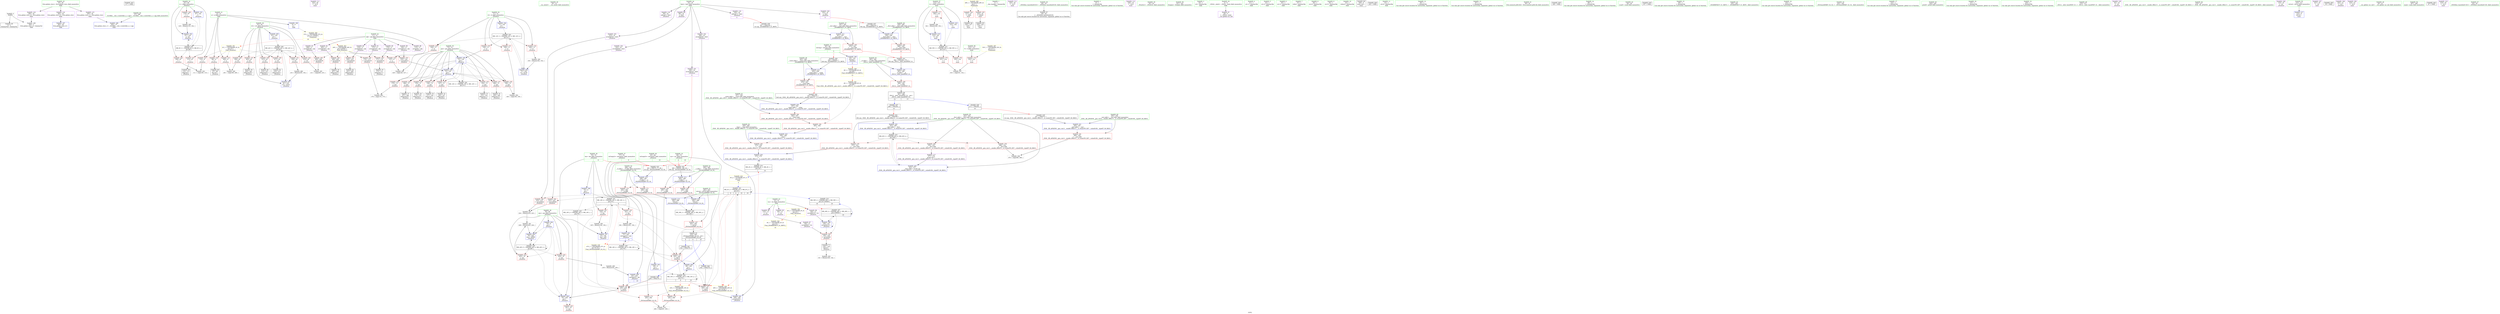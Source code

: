 digraph "SVFG" {
	label="SVFG";

	Node0x559d9a05d720 [shape=record,color=grey,label="{NodeID: 0\nNullPtr}"];
	Node0x559d9a05d720 -> Node0x559d9a082c10[style=solid];
	Node0x559d9a05d720 -> Node0x559d9a08a260[style=solid];
	Node0x559d9a0c1b10 [shape=record,color=black,label="{NodeID: 443\n117 = PHI()\n}"];
	Node0x559d9a084740 [shape=record,color=blue,label="{NodeID: 194\n71\<--102\ni3\<--\n_Z5solvev\n}"];
	Node0x559d9a084740 -> Node0x559d9a0a13e0[style=dashed];
	Node0x559d9a081960 [shape=record,color=purple,label="{NodeID: 111\n324\<--28\n\<--.str.4\nmain\n}"];
	Node0x559d9a07fb70 [shape=record,color=green,label="{NodeID: 28\n50\<--51\n__cxa_atexit\<--__cxa_atexit_field_insensitive\n}"];
	Node0x559d9a092ea0 [shape=record,color=grey,label="{NodeID: 305\n211 = cmp(209, 210, )\n}"];
	Node0x559d9a08cd70 [shape=record,color=blue,label="{NodeID: 222\n357\<--352\n__value.addr\<--__value\n_ZSt8__fill_aIPiiEN9__gnu_cxx11__enable_ifIXsr11__is_scalarIT0_EE7__valueEvE6__typeET_S6_RKS3_\n}"];
	Node0x559d9a08cd70 -> Node0x559d9a089c20[style=dashed];
	Node0x559d9a087930 [shape=record,color=red,label="{NodeID: 139\n178\<--73\n\<--pos\n_Z5solvev\n}"];
	Node0x559d9a087930 -> Node0x559d9a083560[style=solid];
	Node0x559d9a082460 [shape=record,color=green,label="{NodeID: 56\n312\<--313\nT\<--T_field_insensitive\nmain\n}"];
	Node0x559d9a082460 -> Node0x559d9a0895a0[style=solid];
	Node0x559d9a088ff0 [shape=record,color=red,label="{NodeID: 167\n302\<--282\n\<--retval\n_ZSt3maxIiERKT_S2_S2_\n}"];
	Node0x559d9a088ff0 -> Node0x559d9a083b10[style=solid];
	Node0x559d9a083be0 [shape=record,color=black,label="{NodeID: 84\n320\<--317\ncall\<--\nmain\n}"];
	Node0x559d9a07d9b0 [shape=record,color=green,label="{NodeID: 1\n7\<--1\n__dso_handle\<--dummyObj\nGlob }"];
	Node0x559d9a0c1be0 [shape=record,color=black,label="{NodeID: 444\n184 = PHI(279, )\n}"];
	Node0x559d9a0c1be0 -> Node0x559d9a0887d0[style=solid];
	Node0x559d9a084810 [shape=record,color=blue,label="{NodeID: 195\n73\<--130\npos\<--\n_Z5solvev\n}"];
	Node0x559d9a084810 -> Node0x559d9a087450[style=dashed];
	Node0x559d9a084810 -> Node0x559d9a087520[style=dashed];
	Node0x559d9a084810 -> Node0x559d9a0875f0[style=dashed];
	Node0x559d9a084810 -> Node0x559d9a0876c0[style=dashed];
	Node0x559d9a084810 -> Node0x559d9a087790[style=dashed];
	Node0x559d9a084810 -> Node0x559d9a087860[style=dashed];
	Node0x559d9a084810 -> Node0x559d9a087930[style=dashed];
	Node0x559d9a084810 -> Node0x559d9a087a00[style=dashed];
	Node0x559d9a084810 -> Node0x559d9a084b50[style=dashed];
	Node0x559d9a084810 -> Node0x559d9a0a18e0[style=dashed];
	Node0x559d9a081a30 [shape=record,color=purple,label="{NodeID: 112\n325\<--30\n\<--.str.5\nmain\n}"];
	Node0x559d9a07fc70 [shape=record,color=green,label="{NodeID: 29\n49\<--55\n_ZNSt8ios_base4InitD1Ev\<--_ZNSt8ios_base4InitD1Ev_field_insensitive\n}"];
	Node0x559d9a07fc70 -> Node0x559d9a082de0[style=solid];
	Node0x559d9a093020 [shape=record,color=grey,label="{NodeID: 306\n176 = cmp(174, 175, )\n}"];
	Node0x559d9a08ce40 [shape=record,color=blue,label="{NodeID: 223\n359\<--365\n__tmp\<--\n_ZSt8__fill_aIPiiEN9__gnu_cxx11__enable_ifIXsr11__is_scalarIT0_EE7__valueEvE6__typeET_S6_RKS3_\n}"];
	Node0x559d9a08ce40 -> Node0x559d9a089cf0[style=dashed];
	Node0x559d9a087a00 [shape=record,color=red,label="{NodeID: 140\n186\<--73\n\<--pos\n_Z5solvev\n}"];
	Node0x559d9a087a00 -> Node0x559d9a083630[style=solid];
	Node0x559d9a082530 [shape=record,color=green,label="{NodeID: 57\n314\<--315\nt\<--t_field_insensitive\nmain\n}"];
	Node0x559d9a082530 -> Node0x559d9a089670[style=solid];
	Node0x559d9a082530 -> Node0x559d9a089740[style=solid];
	Node0x559d9a082530 -> Node0x559d9a089810[style=solid];
	Node0x559d9a082530 -> Node0x559d9a08ca30[style=solid];
	Node0x559d9a082530 -> Node0x559d9a08cb00[style=solid];
	Node0x559d9a0a5100 [shape=record,color=yellow,style=double,label="{NodeID: 334\n10V_1 = ENCHI(MR_10V_0)\npts\{70 \}\nFun[_ZSt3maxIiERKT_S2_S2_]}"];
	Node0x559d9a0a5100 -> Node0x559d9a089400[style=dashed];
	Node0x559d9a0a5100 -> Node0x559d9a0894d0[style=dashed];
	Node0x559d9a0890c0 [shape=record,color=red,label="{NodeID: 168\n290\<--284\n\<--__a.addr\n_ZSt3maxIiERKT_S2_S2_\n}"];
	Node0x559d9a0890c0 -> Node0x559d9a089400[style=solid];
	Node0x559d9a083cb0 [shape=record,color=black,label="{NodeID: 85\n326\<--323\ncall1\<--\nmain\n}"];
	Node0x559d9a07dcb0 [shape=record,color=green,label="{NodeID: 2\n9\<--1\n\<--dummyObj\nCan only get source location for instruction, argument, global var or function.}"];
	Node0x559d9a0c1d80 [shape=record,color=black,label="{NodeID: 445\n238 = PHI(279, )\n}"];
	Node0x559d9a0c1d80 -> Node0x559d9a088cb0[style=solid];
	Node0x559d9a0848e0 [shape=record,color=blue,label="{NodeID: 196\n75\<--9\nlen\<--\n_Z5solvev\n}"];
	Node0x559d9a0848e0 -> Node0x559d9a0a3be0[style=dashed];
	Node0x559d9a081b00 [shape=record,color=purple,label="{NodeID: 113\n336\<--33\n\<--.str.6\nmain\n}"];
	Node0x559d9a07fd70 [shape=record,color=green,label="{NodeID: 30\n62\<--63\n_Z5solvev\<--_Z5solvev_field_insensitive\n}"];
	Node0x559d9a0931a0 [shape=record,color=grey,label="{NodeID: 307\n333 = cmp(331, 332, )\n}"];
	Node0x559d9a08cf10 [shape=record,color=blue,label="{NodeID: 224\n373\<--372\n\<--\n_ZSt8__fill_aIPiiEN9__gnu_cxx11__enable_ifIXsr11__is_scalarIT0_EE7__valueEvE6__typeET_S6_RKS3_\n}"];
	Node0x559d9a08cf10 -> Node0x559d9a09e2e0[style=dashed];
	Node0x559d9a087ad0 [shape=record,color=red,label="{NodeID: 141\n144\<--75\n\<--len\n_Z5solvev\n}"];
	Node0x559d9a087ad0 -> Node0x559d9a091b20[style=solid];
	Node0x559d9a082600 [shape=record,color=green,label="{NodeID: 58\n321\<--322\nfreopen\<--freopen_field_insensitive\n}"];
	Node0x559d9a089190 [shape=record,color=red,label="{NodeID: 169\n299\<--284\n\<--__a.addr\n_ZSt3maxIiERKT_S2_S2_\n}"];
	Node0x559d9a089190 -> Node0x559d9a08c890[style=solid];
	Node0x559d9a083d80 [shape=record,color=black,label="{NodeID: 86\n381\<--386\n_ZSt12__niter_baseIPiET_S1__ret\<--\n_ZSt12__niter_baseIPiET_S1_\n|{<s0>12|<s1>13}}"];
	Node0x559d9a083d80:s0 -> Node0x559d9a0be340[style=solid,color=blue];
	Node0x559d9a083d80:s1 -> Node0x559d9a0c06b0[style=solid,color=blue];
	Node0x559d9a07dd40 [shape=record,color=green,label="{NodeID: 3\n19\<--1\n.str\<--dummyObj\nGlob }"];
	Node0x559d9a0a6b20 [shape=record,color=yellow,style=double,label="{NodeID: 363\n26V_1 = ENCHI(MR_26V_0)\npts\{120000 \}\nFun[_Z5solvev]}"];
	Node0x559d9a0a6b20 -> Node0x559d9a088490[style=dashed];
	Node0x559d9a0a6b20 -> Node0x559d9a088630[style=dashed];
	Node0x559d9a0a6b20 -> Node0x559d9a088700[style=dashed];
	Node0x559d9a0a6b20 -> Node0x559d9a0888a0[style=dashed];
	Node0x559d9a0a6b20 -> Node0x559d9a088970[style=dashed];
	Node0x559d9a0a6b20 -> Node0x559d9a088b10[style=dashed];
	Node0x559d9a0849b0 [shape=record,color=blue,label="{NodeID: 197\n75\<--145\nlen\<--add\n_Z5solvev\n}"];
	Node0x559d9a0849b0 -> Node0x559d9a0a3be0[style=dashed];
	Node0x559d9a081bd0 [shape=record,color=purple,label="{NodeID: 114\n392\<--35\nllvm.global_ctors_0\<--llvm.global_ctors\nGlob }"];
	Node0x559d9a081bd0 -> Node0x559d9a08a060[style=solid];
	Node0x559d9a07fe70 [shape=record,color=green,label="{NodeID: 31\n65\<--66\nref.tmp\<--ref.tmp_field_insensitive\n_Z5solvev\n|{|<s1>5}}"];
	Node0x559d9a07fe70 -> Node0x559d9a08a360[style=solid];
	Node0x559d9a07fe70:s1 -> Node0x559d9a0c1480[style=solid,color=red];
	Node0x559d9a093320 [shape=record,color=grey,label="{NodeID: 308\n370 = cmp(368, 369, )\n}"];
	Node0x559d9a08cfe0 [shape=record,color=blue,label="{NodeID: 225\n353\<--377\n__first.addr\<--incdec.ptr\n_ZSt8__fill_aIPiiEN9__gnu_cxx11__enable_ifIXsr11__is_scalarIT0_EE7__valueEvE6__typeET_S6_RKS3_\n}"];
	Node0x559d9a08cfe0 -> Node0x559d9a09e7e0[style=dashed];
	Node0x559d9a087ba0 [shape=record,color=red,label="{NodeID: 142\n181\<--75\n\<--len\n_Z5solvev\n}"];
	Node0x559d9a087ba0 -> Node0x559d9a092120[style=solid];
	Node0x559d9a082700 [shape=record,color=green,label="{NodeID: 59\n353\<--354\n__first.addr\<--__first.addr_field_insensitive\n_ZSt8__fill_aIPiiEN9__gnu_cxx11__enable_ifIXsr11__is_scalarIT0_EE7__valueEvE6__typeET_S6_RKS3_\n}"];
	Node0x559d9a082700 -> Node0x559d9a0898e0[style=solid];
	Node0x559d9a082700 -> Node0x559d9a0899b0[style=solid];
	Node0x559d9a082700 -> Node0x559d9a089a80[style=solid];
	Node0x559d9a082700 -> Node0x559d9a08cbd0[style=solid];
	Node0x559d9a082700 -> Node0x559d9a08cfe0[style=solid];
	Node0x559d9a089260 [shape=record,color=red,label="{NodeID: 170\n292\<--286\n\<--__b.addr\n_ZSt3maxIiERKT_S2_S2_\n}"];
	Node0x559d9a089260 -> Node0x559d9a0894d0[style=solid];
	Node0x559d9a083e50 [shape=record,color=purple,label="{NodeID: 87\n46\<--4\n\<--_ZStL8__ioinit\n__cxx_global_var_init\n}"];
	Node0x559d9a07de80 [shape=record,color=green,label="{NodeID: 4\n21\<--1\n.str.1\<--dummyObj\nGlob }"];
	Node0x559d9a084a80 [shape=record,color=blue,label="{NodeID: 198\n149\<--151\narrayidx10\<--\n_Z5solvev\n}"];
	Node0x559d9a084a80 -> Node0x559d9a0883c0[style=dashed];
	Node0x559d9a084a80 -> Node0x559d9a084a80[style=dashed];
	Node0x559d9a084a80 -> Node0x559d9a0a27e0[style=dashed];
	Node0x559d9a0865c0 [shape=record,color=purple,label="{NodeID: 115\n393\<--35\nllvm.global_ctors_1\<--llvm.global_ctors\nGlob }"];
	Node0x559d9a0865c0 -> Node0x559d9a08a160[style=solid];
	Node0x559d9a07ff40 [shape=record,color=green,label="{NodeID: 32\n67\<--68\ni\<--i_field_insensitive\n_Z5solvev\n}"];
	Node0x559d9a07ff40 -> Node0x559d9a086ea0[style=solid];
	Node0x559d9a07ff40 -> Node0x559d9a086f70[style=solid];
	Node0x559d9a07ff40 -> Node0x559d9a087040[style=solid];
	Node0x559d9a07ff40 -> Node0x559d9a08a430[style=solid];
	Node0x559d9a07ff40 -> Node0x559d9a0845a0[style=solid];
	Node0x559d9a0934a0 [shape=record,color=grey,label="{NodeID: 309\n201 = cmp(199, 200, )\n}"];
	Node0x559d9a08d0b0 [shape=record,color=blue,label="{NodeID: 226\n383\<--382\n__it.addr\<--__it\n_ZSt12__niter_baseIPiET_S1_\n}"];
	Node0x559d9a08d0b0 -> Node0x559d9a089e90[style=dashed];
	Node0x559d9a087c70 [shape=record,color=red,label="{NodeID: 143\n225\<--79\n\<--ans\n_Z5solvev\n}"];
	Node0x559d9a087c70 -> Node0x559d9a0928a0[style=solid];
	Node0x559d9a0827d0 [shape=record,color=green,label="{NodeID: 60\n355\<--356\n__last.addr\<--__last.addr_field_insensitive\n_ZSt8__fill_aIPiiEN9__gnu_cxx11__enable_ifIXsr11__is_scalarIT0_EE7__valueEvE6__typeET_S6_RKS3_\n}"];
	Node0x559d9a0827d0 -> Node0x559d9a089b50[style=solid];
	Node0x559d9a0827d0 -> Node0x559d9a08cca0[style=solid];
	Node0x559d9a089330 [shape=record,color=red,label="{NodeID: 171\n296\<--286\n\<--__b.addr\n_ZSt3maxIiERKT_S2_S2_\n}"];
	Node0x559d9a089330 -> Node0x559d9a08c7c0[style=solid];
	Node0x559d9a083f20 [shape=record,color=purple,label="{NodeID: 88\n115\<--11\narrayidx\<--adj\n_Z5solvev\n}"];
	Node0x559d9a07df10 [shape=record,color=green,label="{NodeID: 5\n23\<--1\n.str.2\<--dummyObj\nGlob }"];
	Node0x559d9a0a6ce0 [shape=record,color=yellow,style=double,label="{NodeID: 365\n49V_1 = ENCHI(MR_49V_0)\npts\{1 \}\nFun[main]}"];
	Node0x559d9a0a6ce0 -> Node0x559d9a086d00[style=dashed];
	Node0x559d9a0a6ce0 -> Node0x559d9a086dd0[style=dashed];
	Node0x559d9a084b50 [shape=record,color=blue,label="{NodeID: 199\n73\<--155\npos\<--\n_Z5solvev\n}"];
	Node0x559d9a084b50 -> Node0x559d9a087450[style=dashed];
	Node0x559d9a084b50 -> Node0x559d9a087520[style=dashed];
	Node0x559d9a084b50 -> Node0x559d9a0875f0[style=dashed];
	Node0x559d9a084b50 -> Node0x559d9a0876c0[style=dashed];
	Node0x559d9a084b50 -> Node0x559d9a087790[style=dashed];
	Node0x559d9a084b50 -> Node0x559d9a087860[style=dashed];
	Node0x559d9a084b50 -> Node0x559d9a087930[style=dashed];
	Node0x559d9a084b50 -> Node0x559d9a087a00[style=dashed];
	Node0x559d9a084b50 -> Node0x559d9a084b50[style=dashed];
	Node0x559d9a084b50 -> Node0x559d9a0a18e0[style=dashed];
	Node0x559d9a086650 [shape=record,color=purple,label="{NodeID: 116\n394\<--35\nllvm.global_ctors_2\<--llvm.global_ctors\nGlob }"];
	Node0x559d9a086650 -> Node0x559d9a08a260[style=solid];
	Node0x559d9a080010 [shape=record,color=green,label="{NodeID: 33\n69\<--70\ncyc\<--cyc_field_insensitive\n_Z5solvev\n|{|<s2>8|<s3>10}}"];
	Node0x559d9a080010 -> Node0x559d9a084670[style=solid];
	Node0x559d9a080010 -> Node0x559d9a084c20[style=solid];
	Node0x559d9a080010:s2 -> Node0x559d9a0c0b20[style=solid,color=red];
	Node0x559d9a080010:s3 -> Node0x559d9a0c0d70[style=solid,color=red];
	Node0x559d9a093620 [shape=record,color=grey,label="{NodeID: 310\n294 = cmp(291, 293, )\n}"];
	Node0x559d9a087d40 [shape=record,color=red,label="{NodeID: 144\n234\<--79\n\<--ans\n_Z5solvev\n}"];
	Node0x559d9a087d40 -> Node0x559d9a0925a0[style=solid];
	Node0x559d9a0828a0 [shape=record,color=green,label="{NodeID: 61\n357\<--358\n__value.addr\<--__value.addr_field_insensitive\n_ZSt8__fill_aIPiiEN9__gnu_cxx11__enable_ifIXsr11__is_scalarIT0_EE7__valueEvE6__typeET_S6_RKS3_\n}"];
	Node0x559d9a0828a0 -> Node0x559d9a089c20[style=solid];
	Node0x559d9a0828a0 -> Node0x559d9a08cd70[style=solid];
	Node0x559d9a0a54b0 [shape=record,color=yellow,style=double,label="{NodeID: 338\n45V_1 = ENCHI(MR_45V_0)\npts\{18 84 \}\nFun[_ZSt3maxIiERKT_S2_S2_]}"];
	Node0x559d9a0a54b0 -> Node0x559d9a089400[style=dashed];
	Node0x559d9a089400 [shape=record,color=red,label="{NodeID: 172\n291\<--290\n\<--\n_ZSt3maxIiERKT_S2_S2_\n}"];
	Node0x559d9a089400 -> Node0x559d9a093620[style=solid];
	Node0x559d9a083ff0 [shape=record,color=purple,label="{NodeID: 89\n154\<--11\narrayidx12\<--adj\n_Z5solvev\n}"];
	Node0x559d9a083ff0 -> Node0x559d9a088490[style=solid];
	Node0x559d9a07e770 [shape=record,color=green,label="{NodeID: 6\n25\<--1\n.str.3\<--dummyObj\nGlob }"];
	Node0x559d9a084c20 [shape=record,color=blue,label="{NodeID: 200\n69\<--165\ncyc\<--\n_Z5solvev\n}"];
	Node0x559d9a084c20 -> Node0x559d9a0887d0[style=dashed];
	Node0x559d9a084c20 -> Node0x559d9a0a12f0[style=dashed];
	Node0x559d9a086750 [shape=record,color=purple,label="{NodeID: 117\n377\<--376\nincdec.ptr\<--\n_ZSt8__fill_aIPiiEN9__gnu_cxx11__enable_ifIXsr11__is_scalarIT0_EE7__valueEvE6__typeET_S6_RKS3_\n}"];
	Node0x559d9a086750 -> Node0x559d9a08cfe0[style=solid];
	Node0x559d9a0800e0 [shape=record,color=green,label="{NodeID: 34\n71\<--72\ni3\<--i3_field_insensitive\n_Z5solvev\n}"];
	Node0x559d9a0800e0 -> Node0x559d9a087110[style=solid];
	Node0x559d9a0800e0 -> Node0x559d9a0871e0[style=solid];
	Node0x559d9a0800e0 -> Node0x559d9a0872b0[style=solid];
	Node0x559d9a0800e0 -> Node0x559d9a087380[style=solid];
	Node0x559d9a0800e0 -> Node0x559d9a084740[style=solid];
	Node0x559d9a0800e0 -> Node0x559d9a084e90[style=solid];
	Node0x559d9a09d3b0 [shape=record,color=black,label="{NodeID: 311\nMR_55V_3 = PHI(MR_55V_4, MR_55V_2, )\npts\{315 \}\n}"];
	Node0x559d9a09d3b0 -> Node0x559d9a089670[style=dashed];
	Node0x559d9a09d3b0 -> Node0x559d9a089740[style=dashed];
	Node0x559d9a09d3b0 -> Node0x559d9a089810[style=dashed];
	Node0x559d9a09d3b0 -> Node0x559d9a08cb00[style=dashed];
	Node0x559d9a087e10 [shape=record,color=red,label="{NodeID: 145\n241\<--79\n\<--ans\n_Z5solvev\n}"];
	Node0x559d9a082970 [shape=record,color=green,label="{NodeID: 62\n359\<--360\n__tmp\<--__tmp_field_insensitive\n_ZSt8__fill_aIPiiEN9__gnu_cxx11__enable_ifIXsr11__is_scalarIT0_EE7__valueEvE6__typeET_S6_RKS3_\n}"];
	Node0x559d9a082970 -> Node0x559d9a089cf0[style=solid];
	Node0x559d9a082970 -> Node0x559d9a08ce40[style=solid];
	Node0x559d9a0a5590 [shape=record,color=yellow,style=double,label="{NodeID: 339\n47V_1 = ENCHI(MR_47V_0)\npts\{76 78 \}\nFun[_ZSt3maxIiERKT_S2_S2_]}"];
	Node0x559d9a0a5590 -> Node0x559d9a0894d0[style=dashed];
	Node0x559d9a0894d0 [shape=record,color=red,label="{NodeID: 173\n293\<--292\n\<--\n_ZSt3maxIiERKT_S2_S2_\n}"];
	Node0x559d9a0894d0 -> Node0x559d9a093620[style=solid];
	Node0x559d9a0840c0 [shape=record,color=purple,label="{NodeID: 90\n170\<--11\narrayidx16\<--adj\n_Z5solvev\n}"];
	Node0x559d9a0840c0 -> Node0x559d9a088630[style=solid];
	Node0x559d9a07e800 [shape=record,color=green,label="{NodeID: 7\n27\<--1\nstdin\<--dummyObj\nGlob }"];
	Node0x559d9a0a6ed0 [shape=record,color=yellow,style=double,label="{NodeID: 367\n53V_1 = ENCHI(MR_53V_0)\npts\{313 \}\nFun[main]}"];
	Node0x559d9a0a6ed0 -> Node0x559d9a0895a0[style=dashed];
	Node0x559d9a084cf0 [shape=record,color=blue,label="{NodeID: 201\n77\<--182\nref.tmp23\<--sub\n_Z5solvev\n|{|<s2>9}}"];
	Node0x559d9a084cf0 -> Node0x559d9a0887d0[style=dashed];
	Node0x559d9a084cf0 -> Node0x559d9a0a22e0[style=dashed];
	Node0x559d9a084cf0:s2 -> Node0x559d9a0a5590[style=dashed,color=red];
	Node0x559d9a086820 [shape=record,color=purple,label="{NodeID: 118\n99\<--16\nadd.ptr\<--best\n_Z5solvev\n}"];
	Node0x559d9a0801b0 [shape=record,color=green,label="{NodeID: 35\n73\<--74\npos\<--pos_field_insensitive\n_Z5solvev\n}"];
	Node0x559d9a0801b0 -> Node0x559d9a087450[style=solid];
	Node0x559d9a0801b0 -> Node0x559d9a087520[style=solid];
	Node0x559d9a0801b0 -> Node0x559d9a0875f0[style=solid];
	Node0x559d9a0801b0 -> Node0x559d9a0876c0[style=solid];
	Node0x559d9a0801b0 -> Node0x559d9a087790[style=solid];
	Node0x559d9a0801b0 -> Node0x559d9a087860[style=solid];
	Node0x559d9a0801b0 -> Node0x559d9a087930[style=solid];
	Node0x559d9a0801b0 -> Node0x559d9a087a00[style=solid];
	Node0x559d9a0801b0 -> Node0x559d9a084810[style=solid];
	Node0x559d9a0801b0 -> Node0x559d9a084b50[style=solid];
	Node0x559d9a09d8b0 [shape=record,color=black,label="{NodeID: 312\nMR_59V_2 = PHI(MR_59V_3, MR_59V_1, )\npts\{18 150000 \}\n|{<s0>19|<s1>19}}"];
	Node0x559d9a09d8b0:s0 -> Node0x559d9a0a27e0[style=dashed,color=red];
	Node0x559d9a09d8b0:s1 -> Node0x559d9a0a6180[style=dashed,color=red];
	Node0x559d9a087ee0 [shape=record,color=red,label="{NodeID: 146\n199\<--81\n\<--i31\n_Z5solvev\n}"];
	Node0x559d9a087ee0 -> Node0x559d9a0934a0[style=solid];
	Node0x559d9a082a40 [shape=record,color=green,label="{NodeID: 63\n383\<--384\n__it.addr\<--__it.addr_field_insensitive\n_ZSt12__niter_baseIPiET_S1_\n}"];
	Node0x559d9a082a40 -> Node0x559d9a089e90[style=solid];
	Node0x559d9a082a40 -> Node0x559d9a08d0b0[style=solid];
	Node0x559d9a0895a0 [shape=record,color=red,label="{NodeID: 174\n332\<--312\n\<--T\nmain\n}"];
	Node0x559d9a0895a0 -> Node0x559d9a0931a0[style=solid];
	Node0x559d9a084190 [shape=record,color=purple,label="{NodeID: 91\n173\<--11\narrayidx18\<--adj\n_Z5solvev\n}"];
	Node0x559d9a084190 -> Node0x559d9a088700[style=solid];
	Node0x559d9a07e890 [shape=record,color=green,label="{NodeID: 8\n28\<--1\n.str.4\<--dummyObj\nGlob }"];
	Node0x559d9a084dc0 [shape=record,color=blue,label="{NodeID: 202\n188\<--185\narrayidx26\<--\n_Z5solvev\n}"];
	Node0x559d9a084dc0 -> Node0x559d9a0a05e0[style=dashed];
	Node0x559d9a0868f0 [shape=record,color=purple,label="{NodeID: 119\n100\<--16\nadd.ptr1\<--best\n_Z5solvev\n|{<s0>5}}"];
	Node0x559d9a0868f0:s0 -> Node0x559d9a0c1370[style=solid,color=red];
	Node0x559d9a080280 [shape=record,color=green,label="{NodeID: 36\n75\<--76\nlen\<--len_field_insensitive\n_Z5solvev\n|{|<s4>8}}"];
	Node0x559d9a080280 -> Node0x559d9a087ad0[style=solid];
	Node0x559d9a080280 -> Node0x559d9a087ba0[style=solid];
	Node0x559d9a080280 -> Node0x559d9a0848e0[style=solid];
	Node0x559d9a080280 -> Node0x559d9a0849b0[style=solid];
	Node0x559d9a080280:s4 -> Node0x559d9a0c0d70[style=solid,color=red];
	Node0x559d9a087fb0 [shape=record,color=red,label="{NodeID: 147\n203\<--81\n\<--i31\n_Z5solvev\n}"];
	Node0x559d9a087fb0 -> Node0x559d9a083700[style=solid];
	Node0x559d9a082b10 [shape=record,color=green,label="{NodeID: 64\n37\<--388\n_GLOBAL__sub_I_waterfalls_2_1.cpp\<--_GLOBAL__sub_I_waterfalls_2_1.cpp_field_insensitive\n}"];
	Node0x559d9a082b10 -> Node0x559d9a08a160[style=solid];
	Node0x559d9a0ad8b0 [shape=record,color=yellow,style=double,label="{NodeID: 424\n4V_2 = CSCHI(MR_4V_1)\npts\{18 \}\nCS[]|{<s0>5}}"];
	Node0x559d9a0ad8b0:s0 -> Node0x559d9a0a05e0[style=dashed,color=blue];
	Node0x559d9a0a5780 [shape=record,color=yellow,style=double,label="{NodeID: 341\n6V_1 = ENCHI(MR_6V_0)\npts\{66 \}\nFun[_ZSt8__fill_aIPiiEN9__gnu_cxx11__enable_ifIXsr11__is_scalarIT0_EE7__valueEvE6__typeET_S6_RKS3_]}"];
	Node0x559d9a0a5780 -> Node0x559d9a089dc0[style=dashed];
	Node0x559d9a089670 [shape=record,color=red,label="{NodeID: 175\n331\<--314\n\<--t\nmain\n}"];
	Node0x559d9a089670 -> Node0x559d9a0931a0[style=solid];
	Node0x559d9a084260 [shape=record,color=purple,label="{NodeID: 92\n205\<--11\narrayidx36\<--adj\n_Z5solvev\n}"];
	Node0x559d9a084260 -> Node0x559d9a0888a0[style=solid];
	Node0x559d9a07e920 [shape=record,color=green,label="{NodeID: 9\n30\<--1\n.str.5\<--dummyObj\nGlob }"];
	Node0x559d9a0a7090 [shape=record,color=yellow,style=double,label="{NodeID: 369\n57V_1 = ENCHI(MR_57V_0)\npts\{10 120000 \}\nFun[main]|{<s0>19|<s1>19}}"];
	Node0x559d9a0a7090:s0 -> Node0x559d9a0a6070[style=dashed,color=red];
	Node0x559d9a0a7090:s1 -> Node0x559d9a0a6b20[style=dashed,color=red];
	Node0x559d9a084e90 [shape=record,color=blue,label="{NodeID: 203\n71\<--193\ni3\<--inc29\n_Z5solvev\n}"];
	Node0x559d9a084e90 -> Node0x559d9a0a13e0[style=dashed];
	Node0x559d9a0869c0 [shape=record,color=red,label="{NodeID: 120\n96\<--8\n\<--n\n_Z5solvev\n}"];
	Node0x559d9a0869c0 -> Node0x559d9a082ee0[style=solid];
	Node0x559d9a080350 [shape=record,color=green,label="{NodeID: 37\n77\<--78\nref.tmp23\<--ref.tmp23_field_insensitive\n_Z5solvev\n|{|<s1>9}}"];
	Node0x559d9a080350 -> Node0x559d9a084cf0[style=solid];
	Node0x559d9a080350:s1 -> Node0x559d9a0c0d70[style=solid,color=red];
	Node0x559d9a09e2e0 [shape=record,color=black,label="{NodeID: 314\nMR_4V_2 = PHI(MR_4V_3, MR_4V_1, )\npts\{18 \}\n|{|<s1>14}}"];
	Node0x559d9a09e2e0 -> Node0x559d9a08cf10[style=dashed];
	Node0x559d9a09e2e0:s1 -> Node0x559d9a0ad8b0[style=dashed,color=blue];
	Node0x559d9a088080 [shape=record,color=red,label="{NodeID: 148\n210\<--81\n\<--i31\n_Z5solvev\n}"];
	Node0x559d9a088080 -> Node0x559d9a092ea0[style=solid];
	Node0x559d9a082c10 [shape=record,color=black,label="{NodeID: 65\n2\<--3\ndummyVal\<--dummyVal\n}"];
	Node0x559d9a089740 [shape=record,color=red,label="{NodeID: 176\n335\<--314\n\<--t\nmain\n}"];
	Node0x559d9a084330 [shape=record,color=purple,label="{NodeID: 93\n208\<--11\narrayidx38\<--adj\n_Z5solvev\n}"];
	Node0x559d9a084330 -> Node0x559d9a088970[style=solid];
	Node0x559d9a07e9b0 [shape=record,color=green,label="{NodeID: 10\n32\<--1\nstdout\<--dummyObj\nGlob }"];
	Node0x559d9a084f60 [shape=record,color=blue,label="{NodeID: 204\n79\<--9\nans\<--\n_Z5solvev\n}"];
	Node0x559d9a084f60 -> Node0x559d9a087c70[style=dashed];
	Node0x559d9a084f60 -> Node0x559d9a087d40[style=dashed];
	Node0x559d9a084f60 -> Node0x559d9a085100[style=dashed];
	Node0x559d9a084f60 -> Node0x559d9a085370[style=dashed];
	Node0x559d9a084f60 -> Node0x559d9a0a31e0[style=dashed];
	Node0x559d9a086a90 [shape=record,color=red,label="{NodeID: 121\n110\<--8\n\<--n\n_Z5solvev\n}"];
	Node0x559d9a086a90 -> Node0x559d9a092ba0[style=solid];
	Node0x559d9a080420 [shape=record,color=green,label="{NodeID: 38\n79\<--80\nans\<--ans_field_insensitive\n_Z5solvev\n}"];
	Node0x559d9a080420 -> Node0x559d9a087c70[style=solid];
	Node0x559d9a080420 -> Node0x559d9a087d40[style=solid];
	Node0x559d9a080420 -> Node0x559d9a087e10[style=solid];
	Node0x559d9a080420 -> Node0x559d9a084f60[style=solid];
	Node0x559d9a080420 -> Node0x559d9a085100[style=solid];
	Node0x559d9a080420 -> Node0x559d9a085370[style=solid];
	Node0x559d9a09e7e0 [shape=record,color=black,label="{NodeID: 315\nMR_63V_3 = PHI(MR_63V_4, MR_63V_2, )\npts\{354 \}\n}"];
	Node0x559d9a09e7e0 -> Node0x559d9a0898e0[style=dashed];
	Node0x559d9a09e7e0 -> Node0x559d9a0899b0[style=dashed];
	Node0x559d9a09e7e0 -> Node0x559d9a089a80[style=dashed];
	Node0x559d9a09e7e0 -> Node0x559d9a08cfe0[style=dashed];
	Node0x559d9a088150 [shape=record,color=red,label="{NodeID: 149\n213\<--81\n\<--i31\n_Z5solvev\n}"];
	Node0x559d9a088150 -> Node0x559d9a0838a0[style=solid];
	Node0x559d9a082d10 [shape=record,color=black,label="{NodeID: 66\n309\<--9\nmain_ret\<--\nmain\n}"];
	Node0x559d9a0bf290 [shape=record,color=black,label="{NodeID: 426\n243 = PHI()\n}"];
	Node0x559d9a089810 [shape=record,color=red,label="{NodeID: 177\n340\<--314\n\<--t\nmain\n}"];
	Node0x559d9a089810 -> Node0x559d9a091e20[style=solid];
	Node0x559d9a084400 [shape=record,color=purple,label="{NodeID: 94\n219\<--11\narrayidx44\<--adj\n_Z5solvev\n}"];
	Node0x559d9a084400 -> Node0x559d9a088b10[style=solid];
	Node0x559d9a07ea70 [shape=record,color=green,label="{NodeID: 11\n33\<--1\n.str.6\<--dummyObj\nGlob }"];
	Node0x559d9a085030 [shape=record,color=blue,label="{NodeID: 205\n81\<--102\ni31\<--\n_Z5solvev\n}"];
	Node0x559d9a085030 -> Node0x559d9a0a00e0[style=dashed];
	Node0x559d9a086b60 [shape=record,color=red,label="{NodeID: 122\n127\<--8\n\<--n\n_Z5solvev\n}"];
	Node0x559d9a086b60 -> Node0x559d9a092a20[style=solid];
	Node0x559d9a0804f0 [shape=record,color=green,label="{NodeID: 39\n81\<--82\ni31\<--i31_field_insensitive\n_Z5solvev\n}"];
	Node0x559d9a0804f0 -> Node0x559d9a087ee0[style=solid];
	Node0x559d9a0804f0 -> Node0x559d9a087fb0[style=solid];
	Node0x559d9a0804f0 -> Node0x559d9a088080[style=solid];
	Node0x559d9a0804f0 -> Node0x559d9a088150[style=solid];
	Node0x559d9a0804f0 -> Node0x559d9a088220[style=solid];
	Node0x559d9a0804f0 -> Node0x559d9a0882f0[style=solid];
	Node0x559d9a0804f0 -> Node0x559d9a085030[style=solid];
	Node0x559d9a0804f0 -> Node0x559d9a0851d0[style=solid];
	Node0x559d9a088220 [shape=record,color=red,label="{NodeID: 150\n217\<--81\n\<--i31\n_Z5solvev\n}"];
	Node0x559d9a088220 -> Node0x559d9a083970[style=solid];
	Node0x559d9a082de0 [shape=record,color=black,label="{NodeID: 67\n48\<--49\n\<--_ZNSt8ios_base4InitD1Ev\nCan only get source location for instruction, argument, global var or function.}"];
	Node0x559d9a0be340 [shape=record,color=black,label="{NodeID: 427\n269 = PHI(381, )\n|{<s0>14}}"];
	Node0x559d9a0be340:s0 -> Node0x559d9a0c0f30[style=solid,color=red];
	Node0x559d9a0898e0 [shape=record,color=red,label="{NodeID: 178\n368\<--353\n\<--__first.addr\n_ZSt8__fill_aIPiiEN9__gnu_cxx11__enable_ifIXsr11__is_scalarIT0_EE7__valueEvE6__typeET_S6_RKS3_\n}"];
	Node0x559d9a0898e0 -> Node0x559d9a093320[style=solid];
	Node0x559d9a0844d0 [shape=record,color=purple,label="{NodeID: 95\n85\<--13\n\<--vis\n_Z5solvev\n}"];
	Node0x559d9a07eb70 [shape=record,color=green,label="{NodeID: 12\n36\<--1\n\<--dummyObj\nCan only get source location for instruction, argument, global var or function.}"];
	Node0x559d9a085100 [shape=record,color=blue,label="{NodeID: 206\n79\<--226\nans\<--add48\n_Z5solvev\n}"];
	Node0x559d9a085100 -> Node0x559d9a0a31e0[style=dashed];
	Node0x559d9a086c30 [shape=record,color=red,label="{NodeID: 123\n200\<--8\n\<--n\n_Z5solvev\n}"];
	Node0x559d9a086c30 -> Node0x559d9a0934a0[style=solid];
	Node0x559d9a0805c0 [shape=record,color=green,label="{NodeID: 40\n83\<--84\nref.tmp53\<--ref.tmp53_field_insensitive\n_Z5solvev\n|{|<s1>10}}"];
	Node0x559d9a0805c0 -> Node0x559d9a0852a0[style=solid];
	Node0x559d9a0805c0:s1 -> Node0x559d9a0c0b20[style=solid,color=red];
	Node0x559d9a0882f0 [shape=record,color=red,label="{NodeID: 151\n230\<--81\n\<--i31\n_Z5solvev\n}"];
	Node0x559d9a0882f0 -> Node0x559d9a092420[style=solid];
	Node0x559d9a082ee0 [shape=record,color=black,label="{NodeID: 68\n97\<--96\nidx.ext\<--\n_Z5solvev\n}"];
	Node0x559d9a0c06b0 [shape=record,color=black,label="{NodeID: 428\n273 = PHI(381, )\n|{<s0>14}}"];
	Node0x559d9a0c06b0:s0 -> Node0x559d9a0c1040[style=solid,color=red];
	Node0x559d9a0899b0 [shape=record,color=red,label="{NodeID: 179\n373\<--353\n\<--__first.addr\n_ZSt8__fill_aIPiiEN9__gnu_cxx11__enable_ifIXsr11__is_scalarIT0_EE7__valueEvE6__typeET_S6_RKS3_\n}"];
	Node0x559d9a0899b0 -> Node0x559d9a08cf10[style=solid];
	Node0x559d9a080d30 [shape=record,color=purple,label="{NodeID: 96\n133\<--13\n\<--vis\n_Z5solvev\n}"];
	Node0x559d9a07ec70 [shape=record,color=green,label="{NodeID: 13\n87\<--1\n\<--dummyObj\nCan only get source location for instruction, argument, global var or function.}"];
	Node0x559d9a0851d0 [shape=record,color=blue,label="{NodeID: 207\n81\<--231\ni31\<--inc51\n_Z5solvev\n}"];
	Node0x559d9a0851d0 -> Node0x559d9a0a00e0[style=dashed];
	Node0x559d9a086d00 [shape=record,color=red,label="{NodeID: 124\n317\<--27\n\<--stdin\nmain\n}"];
	Node0x559d9a086d00 -> Node0x559d9a083be0[style=solid];
	Node0x559d9a080690 [shape=record,color=green,label="{NodeID: 41\n90\<--91\nllvm.memset.p0i8.i64\<--llvm.memset.p0i8.i64_field_insensitive\n}"];
	Node0x559d9a09f6e0 [shape=record,color=black,label="{NodeID: 318\nMR_8V_3 = PHI(MR_8V_4, MR_8V_2, )\npts\{68 \}\n}"];
	Node0x559d9a09f6e0 -> Node0x559d9a086ea0[style=dashed];
	Node0x559d9a09f6e0 -> Node0x559d9a086f70[style=dashed];
	Node0x559d9a09f6e0 -> Node0x559d9a087040[style=dashed];
	Node0x559d9a09f6e0 -> Node0x559d9a0845a0[style=dashed];
	Node0x559d9a0883c0 [shape=record,color=red,label="{NodeID: 152\n139\<--138\n\<--arrayidx8\n_Z5solvev\n}"];
	Node0x559d9a0883c0 -> Node0x559d9a083150[style=solid];
	Node0x559d9a082fb0 [shape=record,color=black,label="{NodeID: 69\n114\<--113\nidxprom\<--\n_Z5solvev\n}"];
	Node0x559d9a0c0780 [shape=record,color=black,label="{NodeID: 429\n328 = PHI()\n}"];
	Node0x559d9a0a5be0 [shape=record,color=yellow,style=double,label="{NodeID: 346\n4V_1 = ENCHI(MR_4V_0)\npts\{18 \}\nFun[_ZSt4fillIPiiEvT_S1_RKT0_]|{<s0>14}}"];
	Node0x559d9a0a5be0:s0 -> Node0x559d9a09e2e0[style=dashed,color=red];
	Node0x559d9a089a80 [shape=record,color=red,label="{NodeID: 180\n376\<--353\n\<--__first.addr\n_ZSt8__fill_aIPiiEN9__gnu_cxx11__enable_ifIXsr11__is_scalarIT0_EE7__valueEvE6__typeET_S6_RKS3_\n}"];
	Node0x559d9a089a80 -> Node0x559d9a086750[style=solid];
	Node0x559d9a080e00 [shape=record,color=purple,label="{NodeID: 97\n138\<--13\narrayidx8\<--vis\n_Z5solvev\n}"];
	Node0x559d9a080e00 -> Node0x559d9a0883c0[style=solid];
	Node0x559d9a07ed70 [shape=record,color=green,label="{NodeID: 14\n88\<--1\n\<--dummyObj\nCan only get source location for instruction, argument, global var or function.}"];
	Node0x559d9a0852a0 [shape=record,color=blue,label="{NodeID: 208\n83\<--235\nref.tmp53\<--div\n_Z5solvev\n|{|<s1>10}}"];
	Node0x559d9a0852a0 -> Node0x559d9a088cb0[style=dashed];
	Node0x559d9a0852a0:s1 -> Node0x559d9a0a54b0[style=dashed,color=red];
	Node0x559d9a086dd0 [shape=record,color=red,label="{NodeID: 125\n323\<--32\n\<--stdout\nmain\n}"];
	Node0x559d9a086dd0 -> Node0x559d9a083cb0[style=solid];
	Node0x559d9a080790 [shape=record,color=green,label="{NodeID: 42\n94\<--95\nscanf\<--scanf_field_insensitive\n}"];
	Node0x559d9a088490 [shape=record,color=red,label="{NodeID: 153\n155\<--154\n\<--arrayidx12\n_Z5solvev\n}"];
	Node0x559d9a088490 -> Node0x559d9a084b50[style=solid];
	Node0x559d9a083080 [shape=record,color=black,label="{NodeID: 70\n137\<--136\nidxprom7\<--\n_Z5solvev\n}"];
	Node0x559d9a0c0850 [shape=record,color=black,label="{NodeID: 430\n337 = PHI()\n}"];
	Node0x559d9a089b50 [shape=record,color=red,label="{NodeID: 181\n369\<--355\n\<--__last.addr\n_ZSt8__fill_aIPiiEN9__gnu_cxx11__enable_ifIXsr11__is_scalarIT0_EE7__valueEvE6__typeET_S6_RKS3_\n}"];
	Node0x559d9a089b50 -> Node0x559d9a093320[style=solid];
	Node0x559d9a080ed0 [shape=record,color=purple,label="{NodeID: 98\n149\<--13\narrayidx10\<--vis\n_Z5solvev\n}"];
	Node0x559d9a080ed0 -> Node0x559d9a084a80[style=solid];
	Node0x559d9a07ee70 [shape=record,color=green,label="{NodeID: 15\n89\<--1\n\<--dummyObj\nCan only get source location for instruction, argument, global var or function.}"];
	Node0x559d9a091b20 [shape=record,color=grey,label="{NodeID: 292\n145 = Binary(144, 102, )\n}"];
	Node0x559d9a091b20 -> Node0x559d9a0849b0[style=solid];
	Node0x559d9a085370 [shape=record,color=blue,label="{NodeID: 209\n79\<--239\nans\<--\n_Z5solvev\n}"];
	Node0x559d9a085370 -> Node0x559d9a087e10[style=dashed];
	Node0x559d9a086ea0 [shape=record,color=red,label="{NodeID: 126\n109\<--67\n\<--i\n_Z5solvev\n}"];
	Node0x559d9a086ea0 -> Node0x559d9a092ba0[style=solid];
	Node0x559d9a080890 [shape=record,color=green,label="{NodeID: 43\n105\<--106\n_ZSt4fillIPiiEvT_S1_RKT0_\<--_ZSt4fillIPiiEvT_S1_RKT0__field_insensitive\n}"];
	Node0x559d9a0a00e0 [shape=record,color=black,label="{NodeID: 320\nMR_22V_3 = PHI(MR_22V_4, MR_22V_2, )\npts\{82 \}\n}"];
	Node0x559d9a0a00e0 -> Node0x559d9a087ee0[style=dashed];
	Node0x559d9a0a00e0 -> Node0x559d9a087fb0[style=dashed];
	Node0x559d9a0a00e0 -> Node0x559d9a088080[style=dashed];
	Node0x559d9a0a00e0 -> Node0x559d9a088150[style=dashed];
	Node0x559d9a0a00e0 -> Node0x559d9a088220[style=dashed];
	Node0x559d9a0a00e0 -> Node0x559d9a0882f0[style=dashed];
	Node0x559d9a0a00e0 -> Node0x559d9a0851d0[style=dashed];
	Node0x559d9a088560 [shape=record,color=red,label="{NodeID: 154\n165\<--162\n\<--call14\n_Z5solvev\n}"];
	Node0x559d9a088560 -> Node0x559d9a084c20[style=solid];
	Node0x559d9a083150 [shape=record,color=black,label="{NodeID: 71\n140\<--139\ntobool\<--\n_Z5solvev\n}"];
	Node0x559d9a083150 -> Node0x559d9a091ca0[style=solid];
	Node0x559d9a0c0920 [shape=record,color=black,label="{NodeID: 431\n382 = PHI(268, 272, )\n0th arg _ZSt12__niter_baseIPiET_S1_ }"];
	Node0x559d9a0c0920 -> Node0x559d9a08d0b0[style=solid];
	Node0x559d9a0a5dd0 [shape=record,color=yellow,style=double,label="{NodeID: 348\n6V_1 = ENCHI(MR_6V_0)\npts\{66 \}\nFun[_ZSt4fillIPiiEvT_S1_RKT0_]|{<s0>14}}"];
	Node0x559d9a0a5dd0:s0 -> Node0x559d9a0a5780[style=dashed,color=red];
	Node0x559d9a089c20 [shape=record,color=red,label="{NodeID: 182\n364\<--357\n\<--__value.addr\n_ZSt8__fill_aIPiiEN9__gnu_cxx11__enable_ifIXsr11__is_scalarIT0_EE7__valueEvE6__typeET_S6_RKS3_\n}"];
	Node0x559d9a089c20 -> Node0x559d9a089dc0[style=solid];
	Node0x559d9a080fa0 [shape=record,color=purple,label="{NodeID: 99\n98\<--16\n\<--best\n_Z5solvev\n}"];
	Node0x559d9a07ef70 [shape=record,color=green,label="{NodeID: 16\n102\<--1\n\<--dummyObj\nCan only get source location for instruction, argument, global var or function.}"];
	Node0x559d9a091ca0 [shape=record,color=grey,label="{NodeID: 293\n141 = Binary(140, 142, )\n}"];
	Node0x559d9a085440 [shape=record,color=blue,label="{NodeID: 210\n259\<--256\n__first.addr\<--__first\n_ZSt4fillIPiiEvT_S1_RKT0_\n}"];
	Node0x559d9a085440 -> Node0x559d9a088d80[style=dashed];
	Node0x559d9a086f70 [shape=record,color=red,label="{NodeID: 127\n113\<--67\n\<--i\n_Z5solvev\n}"];
	Node0x559d9a086f70 -> Node0x559d9a082fb0[style=solid];
	Node0x559d9a080990 [shape=record,color=green,label="{NodeID: 44\n163\<--164\n_ZSt3maxIiERKT_S2_S2_\<--_ZSt3maxIiERKT_S2_S2__field_insensitive\n}"];
	Node0x559d9a0a05e0 [shape=record,color=black,label="{NodeID: 321\nMR_4V_3 = PHI(MR_4V_5, MR_4V_2, )\npts\{18 \}\n|{|<s7>8|<s8>9|<s9>10|<s10>19}}"];
	Node0x559d9a0a05e0 -> Node0x559d9a088560[style=dashed];
	Node0x559d9a0a05e0 -> Node0x559d9a0887d0[style=dashed];
	Node0x559d9a0a05e0 -> Node0x559d9a088a40[style=dashed];
	Node0x559d9a0a05e0 -> Node0x559d9a088be0[style=dashed];
	Node0x559d9a0a05e0 -> Node0x559d9a088cb0[style=dashed];
	Node0x559d9a0a05e0 -> Node0x559d9a084dc0[style=dashed];
	Node0x559d9a0a05e0 -> Node0x559d9a0a05e0[style=dashed];
	Node0x559d9a0a05e0:s7 -> Node0x559d9a0a54b0[style=dashed,color=red];
	Node0x559d9a0a05e0:s8 -> Node0x559d9a0a54b0[style=dashed,color=red];
	Node0x559d9a0a05e0:s9 -> Node0x559d9a0a54b0[style=dashed,color=red];
	Node0x559d9a0a05e0:s10 -> Node0x559d9a09d8b0[style=dashed,color=blue];
	Node0x559d9a088630 [shape=record,color=red,label="{NodeID: 155\n171\<--170\n\<--arrayidx16\n_Z5solvev\n}"];
	Node0x559d9a088630 -> Node0x559d9a083490[style=solid];
	Node0x559d9a083220 [shape=record,color=black,label="{NodeID: 72\n148\<--147\nidxprom9\<--\n_Z5solvev\n}"];
	Node0x559d9a0c0b20 [shape=record,color=black,label="{NodeID: 432\n280 = PHI(69, 180, 83, )\n0th arg _ZSt3maxIiERKT_S2_S2_ }"];
	Node0x559d9a0c0b20 -> Node0x559d9a08c620[style=solid];
	Node0x559d9a089cf0 [shape=record,color=red,label="{NodeID: 183\n372\<--359\n\<--__tmp\n_ZSt8__fill_aIPiiEN9__gnu_cxx11__enable_ifIXsr11__is_scalarIT0_EE7__valueEvE6__typeET_S6_RKS3_\n}"];
	Node0x559d9a089cf0 -> Node0x559d9a08cf10[style=solid];
	Node0x559d9a081070 [shape=record,color=purple,label="{NodeID: 100\n103\<--16\n\<--best\n_Z5solvev\n|{<s0>5}}"];
	Node0x559d9a081070:s0 -> Node0x559d9a0c1260[style=solid,color=red];
	Node0x559d9a07f070 [shape=record,color=green,label="{NodeID: 17\n142\<--1\n\<--dummyObj\nCan only get source location for instruction, argument, global var or function.}"];
	Node0x559d9a091e20 [shape=record,color=grey,label="{NodeID: 294\n341 = Binary(340, 102, )\n}"];
	Node0x559d9a091e20 -> Node0x559d9a08cb00[style=solid];
	Node0x559d9a085510 [shape=record,color=blue,label="{NodeID: 211\n261\<--257\n__last.addr\<--__last\n_ZSt4fillIPiiEvT_S1_RKT0_\n}"];
	Node0x559d9a085510 -> Node0x559d9a088e50[style=dashed];
	Node0x559d9a087040 [shape=record,color=red,label="{NodeID: 128\n119\<--67\n\<--i\n_Z5solvev\n}"];
	Node0x559d9a087040 -> Node0x559d9a091fa0[style=solid];
	Node0x559d9a080a90 [shape=record,color=green,label="{NodeID: 45\n244\<--245\nprintf\<--printf_field_insensitive\n}"];
	Node0x559d9a0a12f0 [shape=record,color=black,label="{NodeID: 322\nMR_10V_3 = PHI(MR_10V_5, MR_10V_2, )\npts\{70 \}\n|{|<s5>8|<s6>10}}"];
	Node0x559d9a0a12f0 -> Node0x559d9a088560[style=dashed];
	Node0x559d9a0a12f0 -> Node0x559d9a0887d0[style=dashed];
	Node0x559d9a0a12f0 -> Node0x559d9a088cb0[style=dashed];
	Node0x559d9a0a12f0 -> Node0x559d9a084c20[style=dashed];
	Node0x559d9a0a12f0 -> Node0x559d9a0a12f0[style=dashed];
	Node0x559d9a0a12f0:s5 -> Node0x559d9a0a5100[style=dashed,color=red];
	Node0x559d9a0a12f0:s6 -> Node0x559d9a0a5100[style=dashed,color=red];
	Node0x559d9a088700 [shape=record,color=red,label="{NodeID: 156\n174\<--173\n\<--arrayidx18\n_Z5solvev\n}"];
	Node0x559d9a088700 -> Node0x559d9a093020[style=solid];
	Node0x559d9a0832f0 [shape=record,color=black,label="{NodeID: 73\n153\<--152\nidxprom11\<--\n_Z5solvev\n}"];
	Node0x559d9a0c0d70 [shape=record,color=black,label="{NodeID: 433\n281 = PHI(75, 77, 69, )\n1st arg _ZSt3maxIiERKT_S2_S2_ }"];
	Node0x559d9a0c0d70 -> Node0x559d9a08c6f0[style=solid];
	Node0x559d9a089dc0 [shape=record,color=red,label="{NodeID: 184\n365\<--364\n\<--\n_ZSt8__fill_aIPiiEN9__gnu_cxx11__enable_ifIXsr11__is_scalarIT0_EE7__valueEvE6__typeET_S6_RKS3_\n}"];
	Node0x559d9a089dc0 -> Node0x559d9a08ce40[style=solid];
	Node0x559d9a081140 [shape=record,color=purple,label="{NodeID: 101\n180\<--16\narrayidx22\<--best\n_Z5solvev\n|{<s0>9}}"];
	Node0x559d9a081140:s0 -> Node0x559d9a0c0b20[style=solid,color=red];
	Node0x559d9a07f170 [shape=record,color=green,label="{NodeID: 18\n151\<--1\n\<--dummyObj\nCan only get source location for instruction, argument, global var or function.}"];
	Node0x559d9a091fa0 [shape=record,color=grey,label="{NodeID: 295\n120 = Binary(119, 102, )\n}"];
	Node0x559d9a091fa0 -> Node0x559d9a0845a0[style=solid];
	Node0x559d9a08c550 [shape=record,color=blue,label="{NodeID: 212\n263\<--258\n__value.addr\<--__value\n_ZSt4fillIPiiEvT_S1_RKT0_\n}"];
	Node0x559d9a08c550 -> Node0x559d9a088f20[style=dashed];
	Node0x559d9a087110 [shape=record,color=red,label="{NodeID: 129\n126\<--71\n\<--i3\n_Z5solvev\n}"];
	Node0x559d9a087110 -> Node0x559d9a092a20[style=solid];
	Node0x559d9a080b90 [shape=record,color=green,label="{NodeID: 46\n259\<--260\n__first.addr\<--__first.addr_field_insensitive\n_ZSt4fillIPiiEvT_S1_RKT0_\n}"];
	Node0x559d9a080b90 -> Node0x559d9a088d80[style=solid];
	Node0x559d9a080b90 -> Node0x559d9a085440[style=solid];
	Node0x559d9a0a13e0 [shape=record,color=black,label="{NodeID: 323\nMR_12V_3 = PHI(MR_12V_4, MR_12V_2, )\npts\{72 \}\n}"];
	Node0x559d9a0a13e0 -> Node0x559d9a087110[style=dashed];
	Node0x559d9a0a13e0 -> Node0x559d9a0871e0[style=dashed];
	Node0x559d9a0a13e0 -> Node0x559d9a0872b0[style=dashed];
	Node0x559d9a0a13e0 -> Node0x559d9a087380[style=dashed];
	Node0x559d9a0a13e0 -> Node0x559d9a084e90[style=dashed];
	Node0x559d9a0887d0 [shape=record,color=red,label="{NodeID: 157\n185\<--184\n\<--call24\n_Z5solvev\n}"];
	Node0x559d9a0887d0 -> Node0x559d9a084dc0[style=solid];
	Node0x559d9a0833c0 [shape=record,color=black,label="{NodeID: 74\n169\<--168\nidxprom15\<--\n_Z5solvev\n}"];
	Node0x559d9a0c0f30 [shape=record,color=black,label="{NodeID: 434\n350 = PHI(269, )\n0th arg _ZSt8__fill_aIPiiEN9__gnu_cxx11__enable_ifIXsr11__is_scalarIT0_EE7__valueEvE6__typeET_S6_RKS3_ }"];
	Node0x559d9a0c0f30 -> Node0x559d9a08cbd0[style=solid];
	Node0x559d9a0a6070 [shape=record,color=yellow,style=double,label="{NodeID: 351\n2V_1 = ENCHI(MR_2V_0)\npts\{10 \}\nFun[_Z5solvev]}"];
	Node0x559d9a0a6070 -> Node0x559d9a0869c0[style=dashed];
	Node0x559d9a0a6070 -> Node0x559d9a086a90[style=dashed];
	Node0x559d9a0a6070 -> Node0x559d9a086b60[style=dashed];
	Node0x559d9a0a6070 -> Node0x559d9a086c30[style=dashed];
	Node0x559d9a089e90 [shape=record,color=red,label="{NodeID: 185\n386\<--383\n\<--__it.addr\n_ZSt12__niter_baseIPiET_S1_\n}"];
	Node0x559d9a089e90 -> Node0x559d9a083d80[style=solid];
	Node0x559d9a081210 [shape=record,color=purple,label="{NodeID: 102\n188\<--16\narrayidx26\<--best\n_Z5solvev\n}"];
	Node0x559d9a081210 -> Node0x559d9a084dc0[style=solid];
	Node0x559d9a07f270 [shape=record,color=green,label="{NodeID: 19\n236\<--1\n\<--dummyObj\nCan only get source location for instruction, argument, global var or function.}"];
	Node0x559d9a092120 [shape=record,color=grey,label="{NodeID: 296\n182 = Binary(181, 102, )\n}"];
	Node0x559d9a092120 -> Node0x559d9a084cf0[style=solid];
	Node0x559d9a08c620 [shape=record,color=blue,label="{NodeID: 213\n284\<--280\n__a.addr\<--__a\n_ZSt3maxIiERKT_S2_S2_\n}"];
	Node0x559d9a08c620 -> Node0x559d9a0890c0[style=dashed];
	Node0x559d9a08c620 -> Node0x559d9a089190[style=dashed];
	Node0x559d9a0871e0 [shape=record,color=red,label="{NodeID: 130\n130\<--71\n\<--i3\n_Z5solvev\n}"];
	Node0x559d9a0871e0 -> Node0x559d9a084810[style=solid];
	Node0x559d9a080c60 [shape=record,color=green,label="{NodeID: 47\n261\<--262\n__last.addr\<--__last.addr_field_insensitive\n_ZSt4fillIPiiEvT_S1_RKT0_\n}"];
	Node0x559d9a080c60 -> Node0x559d9a088e50[style=solid];
	Node0x559d9a080c60 -> Node0x559d9a085510[style=solid];
	Node0x559d9a0a18e0 [shape=record,color=black,label="{NodeID: 324\nMR_14V_2 = PHI(MR_14V_4, MR_14V_1, )\npts\{74 \}\n}"];
	Node0x559d9a0a18e0 -> Node0x559d9a084810[style=dashed];
	Node0x559d9a0888a0 [shape=record,color=red,label="{NodeID: 158\n206\<--205\n\<--arrayidx36\n_Z5solvev\n}"];
	Node0x559d9a0888a0 -> Node0x559d9a0837d0[style=solid];
	Node0x559d9a083490 [shape=record,color=black,label="{NodeID: 75\n172\<--171\nidxprom17\<--\n_Z5solvev\n}"];
	Node0x559d9a0c1040 [shape=record,color=black,label="{NodeID: 435\n351 = PHI(273, )\n1st arg _ZSt8__fill_aIPiiEN9__gnu_cxx11__enable_ifIXsr11__is_scalarIT0_EE7__valueEvE6__typeET_S6_RKS3_ }"];
	Node0x559d9a0c1040 -> Node0x559d9a08cca0[style=solid];
	Node0x559d9a0a6180 [shape=record,color=yellow,style=double,label="{NodeID: 352\n4V_1 = ENCHI(MR_4V_0)\npts\{18 \}\nFun[_Z5solvev]|{<s0>5}}"];
	Node0x559d9a0a6180:s0 -> Node0x559d9a0a5be0[style=dashed,color=red];
	Node0x559d9a089f60 [shape=record,color=blue,label="{NodeID: 186\n8\<--9\nn\<--\nGlob }"];
	Node0x559d9a089f60 -> Node0x559d9a0a7090[style=dashed];
	Node0x559d9a0812e0 [shape=record,color=purple,label="{NodeID: 103\n215\<--16\narrayidx42\<--best\n_Z5solvev\n}"];
	Node0x559d9a0812e0 -> Node0x559d9a088a40[style=solid];
	Node0x559d9a07f370 [shape=record,color=green,label="{NodeID: 20\n4\<--6\n_ZStL8__ioinit\<--_ZStL8__ioinit_field_insensitive\nGlob }"];
	Node0x559d9a07f370 -> Node0x559d9a083e50[style=solid];
	Node0x559d9a0922a0 [shape=record,color=grey,label="{NodeID: 297\n224 = Binary(216, 223, )\n}"];
	Node0x559d9a0922a0 -> Node0x559d9a0928a0[style=solid];
	Node0x559d9a08c6f0 [shape=record,color=blue,label="{NodeID: 214\n286\<--281\n__b.addr\<--__b\n_ZSt3maxIiERKT_S2_S2_\n}"];
	Node0x559d9a08c6f0 -> Node0x559d9a089260[style=dashed];
	Node0x559d9a08c6f0 -> Node0x559d9a089330[style=dashed];
	Node0x559d9a0872b0 [shape=record,color=red,label="{NodeID: 131\n159\<--71\n\<--i3\n_Z5solvev\n}"];
	Node0x559d9a0872b0 -> Node0x559d9a092d20[style=solid];
	Node0x559d9a081d50 [shape=record,color=green,label="{NodeID: 48\n263\<--264\n__value.addr\<--__value.addr_field_insensitive\n_ZSt4fillIPiiEvT_S1_RKT0_\n}"];
	Node0x559d9a081d50 -> Node0x559d9a088f20[style=solid];
	Node0x559d9a081d50 -> Node0x559d9a08c550[style=solid];
	Node0x559d9a0a1de0 [shape=record,color=black,label="{NodeID: 325\nMR_16V_2 = PHI(MR_16V_4, MR_16V_1, )\npts\{76 \}\n}"];
	Node0x559d9a0a1de0 -> Node0x559d9a088cb0[style=dashed];
	Node0x559d9a0a1de0 -> Node0x559d9a0848e0[style=dashed];
	Node0x559d9a088970 [shape=record,color=red,label="{NodeID: 159\n209\<--208\n\<--arrayidx38\n_Z5solvev\n}"];
	Node0x559d9a088970 -> Node0x559d9a092ea0[style=solid];
	Node0x559d9a083560 [shape=record,color=black,label="{NodeID: 76\n179\<--178\nidxprom21\<--\n_Z5solvev\n}"];
	Node0x559d9a0c1150 [shape=record,color=black,label="{NodeID: 436\n352 = PHI(274, )\n2nd arg _ZSt8__fill_aIPiiEN9__gnu_cxx11__enable_ifIXsr11__is_scalarIT0_EE7__valueEvE6__typeET_S6_RKS3_ }"];
	Node0x559d9a0c1150 -> Node0x559d9a08cd70[style=solid];
	Node0x559d9a08a060 [shape=record,color=blue,label="{NodeID: 187\n392\<--36\nllvm.global_ctors_0\<--\nGlob }"];
	Node0x559d9a0813b0 [shape=record,color=purple,label="{NodeID: 104\n222\<--16\narrayidx46\<--best\n_Z5solvev\n}"];
	Node0x559d9a0813b0 -> Node0x559d9a088be0[style=solid];
	Node0x559d9a07f470 [shape=record,color=green,label="{NodeID: 21\n8\<--10\nn\<--n_field_insensitive\nGlob }"];
	Node0x559d9a07f470 -> Node0x559d9a0869c0[style=solid];
	Node0x559d9a07f470 -> Node0x559d9a086a90[style=solid];
	Node0x559d9a07f470 -> Node0x559d9a086b60[style=solid];
	Node0x559d9a07f470 -> Node0x559d9a086c30[style=solid];
	Node0x559d9a07f470 -> Node0x559d9a089f60[style=solid];
	Node0x559d9a092420 [shape=record,color=grey,label="{NodeID: 298\n231 = Binary(230, 102, )\n}"];
	Node0x559d9a092420 -> Node0x559d9a0851d0[style=solid];
	Node0x559d9a08c7c0 [shape=record,color=blue,label="{NodeID: 215\n282\<--296\nretval\<--\n_ZSt3maxIiERKT_S2_S2_\n}"];
	Node0x559d9a08c7c0 -> Node0x559d9a0a2ce0[style=dashed];
	Node0x559d9a087380 [shape=record,color=red,label="{NodeID: 132\n192\<--71\n\<--i3\n_Z5solvev\n}"];
	Node0x559d9a087380 -> Node0x559d9a092720[style=solid];
	Node0x559d9a081e20 [shape=record,color=green,label="{NodeID: 49\n270\<--271\n_ZSt12__niter_baseIPiET_S1_\<--_ZSt12__niter_baseIPiET_S1__field_insensitive\n}"];
	Node0x559d9a0a22e0 [shape=record,color=black,label="{NodeID: 326\nMR_18V_2 = PHI(MR_18V_4, MR_18V_1, )\npts\{78 \}\n}"];
	Node0x559d9a0a22e0 -> Node0x559d9a088560[style=dashed];
	Node0x559d9a0a22e0 -> Node0x559d9a088cb0[style=dashed];
	Node0x559d9a0a22e0 -> Node0x559d9a084cf0[style=dashed];
	Node0x559d9a0a22e0 -> Node0x559d9a0a22e0[style=dashed];
	Node0x559d9a088a40 [shape=record,color=red,label="{NodeID: 160\n216\<--215\n\<--arrayidx42\n_Z5solvev\n}"];
	Node0x559d9a088a40 -> Node0x559d9a0922a0[style=solid];
	Node0x559d9a083630 [shape=record,color=black,label="{NodeID: 77\n187\<--186\nidxprom25\<--\n_Z5solvev\n}"];
	Node0x559d9a0c1260 [shape=record,color=black,label="{NodeID: 437\n256 = PHI(103, )\n0th arg _ZSt4fillIPiiEvT_S1_RKT0_ }"];
	Node0x559d9a0c1260 -> Node0x559d9a085440[style=solid];
	Node0x559d9a08a160 [shape=record,color=blue,label="{NodeID: 188\n393\<--37\nllvm.global_ctors_1\<--_GLOBAL__sub_I_waterfalls_2_1.cpp\nGlob }"];
	Node0x559d9a081480 [shape=record,color=purple,label="{NodeID: 105\n92\<--19\n\<--.str\n_Z5solvev\n}"];
	Node0x559d9a07f570 [shape=record,color=green,label="{NodeID: 22\n11\<--12\nadj\<--adj_field_insensitive\nGlob }"];
	Node0x559d9a07f570 -> Node0x559d9a083f20[style=solid];
	Node0x559d9a07f570 -> Node0x559d9a083ff0[style=solid];
	Node0x559d9a07f570 -> Node0x559d9a0840c0[style=solid];
	Node0x559d9a07f570 -> Node0x559d9a084190[style=solid];
	Node0x559d9a07f570 -> Node0x559d9a084260[style=solid];
	Node0x559d9a07f570 -> Node0x559d9a084330[style=solid];
	Node0x559d9a07f570 -> Node0x559d9a084400[style=solid];
	Node0x559d9a0925a0 [shape=record,color=grey,label="{NodeID: 299\n235 = Binary(234, 236, )\n}"];
	Node0x559d9a0925a0 -> Node0x559d9a0852a0[style=solid];
	Node0x559d9a08c890 [shape=record,color=blue,label="{NodeID: 216\n282\<--299\nretval\<--\n_ZSt3maxIiERKT_S2_S2_\n}"];
	Node0x559d9a08c890 -> Node0x559d9a0a2ce0[style=dashed];
	Node0x559d9a087450 [shape=record,color=red,label="{NodeID: 133\n136\<--73\n\<--pos\n_Z5solvev\n}"];
	Node0x559d9a087450 -> Node0x559d9a083080[style=solid];
	Node0x559d9a081f20 [shape=record,color=green,label="{NodeID: 50\n276\<--277\n_ZSt8__fill_aIPiiEN9__gnu_cxx11__enable_ifIXsr11__is_scalarIT0_EE7__valueEvE6__typeET_S6_RKS3_\<--_ZSt8__fill_aIPiiEN9__gnu_cxx11__enable_ifIXsr11__is_scalarIT0_EE7__valueEvE6__typeET_S6_RKS3__field_insensitive\n}"];
	Node0x559d9a0a27e0 [shape=record,color=black,label="{NodeID: 327\nMR_28V_2 = PHI(MR_28V_3, MR_28V_1, )\npts\{150000 \}\n|{|<s3>19}}"];
	Node0x559d9a0a27e0 -> Node0x559d9a0883c0[style=dashed];
	Node0x559d9a0a27e0 -> Node0x559d9a084a80[style=dashed];
	Node0x559d9a0a27e0 -> Node0x559d9a0a27e0[style=dashed];
	Node0x559d9a0a27e0:s3 -> Node0x559d9a09d8b0[style=dashed,color=blue];
	Node0x559d9a088b10 [shape=record,color=red,label="{NodeID: 161\n220\<--219\n\<--arrayidx44\n_Z5solvev\n}"];
	Node0x559d9a088b10 -> Node0x559d9a083a40[style=solid];
	Node0x559d9a083700 [shape=record,color=black,label="{NodeID: 78\n204\<--203\nidxprom35\<--\n_Z5solvev\n}"];
	Node0x559d9a0c1370 [shape=record,color=black,label="{NodeID: 438\n257 = PHI(100, )\n1st arg _ZSt4fillIPiiEvT_S1_RKT0_ }"];
	Node0x559d9a0c1370 -> Node0x559d9a085510[style=solid];
	Node0x559d9a08a260 [shape=record,color=blue, style = dotted,label="{NodeID: 189\n394\<--3\nllvm.global_ctors_2\<--dummyVal\nGlob }"];
	Node0x559d9a081550 [shape=record,color=purple,label="{NodeID: 106\n116\<--19\n\<--.str\n_Z5solvev\n}"];
	Node0x559d9a07f670 [shape=record,color=green,label="{NodeID: 23\n13\<--15\nvis\<--vis_field_insensitive\nGlob }"];
	Node0x559d9a07f670 -> Node0x559d9a0844d0[style=solid];
	Node0x559d9a07f670 -> Node0x559d9a080d30[style=solid];
	Node0x559d9a07f670 -> Node0x559d9a080e00[style=solid];
	Node0x559d9a07f670 -> Node0x559d9a080ed0[style=solid];
	Node0x559d9a092720 [shape=record,color=grey,label="{NodeID: 300\n193 = Binary(192, 102, )\n}"];
	Node0x559d9a092720 -> Node0x559d9a084e90[style=solid];
	Node0x559d9a08c960 [shape=record,color=blue,label="{NodeID: 217\n310\<--9\nretval\<--\nmain\n}"];
	Node0x559d9a087520 [shape=record,color=red,label="{NodeID: 134\n147\<--73\n\<--pos\n_Z5solvev\n}"];
	Node0x559d9a087520 -> Node0x559d9a083220[style=solid];
	Node0x559d9a082020 [shape=record,color=green,label="{NodeID: 51\n282\<--283\nretval\<--retval_field_insensitive\n_ZSt3maxIiERKT_S2_S2_\n}"];
	Node0x559d9a082020 -> Node0x559d9a088ff0[style=solid];
	Node0x559d9a082020 -> Node0x559d9a08c7c0[style=solid];
	Node0x559d9a082020 -> Node0x559d9a08c890[style=solid];
	Node0x559d9a0a2ce0 [shape=record,color=black,label="{NodeID: 328\nMR_39V_3 = PHI(MR_39V_4, MR_39V_2, )\npts\{283 \}\n}"];
	Node0x559d9a0a2ce0 -> Node0x559d9a088ff0[style=dashed];
	Node0x559d9a088be0 [shape=record,color=red,label="{NodeID: 162\n223\<--222\n\<--arrayidx46\n_Z5solvev\n}"];
	Node0x559d9a088be0 -> Node0x559d9a0922a0[style=solid];
	Node0x559d9a0837d0 [shape=record,color=black,label="{NodeID: 79\n207\<--206\nidxprom37\<--\n_Z5solvev\n}"];
	Node0x559d9a0c1480 [shape=record,color=black,label="{NodeID: 439\n258 = PHI(65, )\n2nd arg _ZSt4fillIPiiEvT_S1_RKT0_ }"];
	Node0x559d9a0c1480 -> Node0x559d9a08c550[style=solid];
	Node0x559d9a08a360 [shape=record,color=blue,label="{NodeID: 190\n65\<--102\nref.tmp\<--\n_Z5solvev\n|{<s0>5}}"];
	Node0x559d9a08a360:s0 -> Node0x559d9a0a5dd0[style=dashed,color=red];
	Node0x559d9a081620 [shape=record,color=purple,label="{NodeID: 107\n327\<--19\n\<--.str\nmain\n}"];
	Node0x559d9a07f770 [shape=record,color=green,label="{NodeID: 24\n16\<--18\nbest\<--best_field_insensitive\nGlob }"];
	Node0x559d9a07f770 -> Node0x559d9a080fa0[style=solid];
	Node0x559d9a07f770 -> Node0x559d9a081070[style=solid];
	Node0x559d9a07f770 -> Node0x559d9a081140[style=solid];
	Node0x559d9a07f770 -> Node0x559d9a081210[style=solid];
	Node0x559d9a07f770 -> Node0x559d9a0812e0[style=solid];
	Node0x559d9a07f770 -> Node0x559d9a0813b0[style=solid];
	Node0x559d9a07f770 -> Node0x559d9a086820[style=solid];
	Node0x559d9a07f770 -> Node0x559d9a0868f0[style=solid];
	Node0x559d9a0928a0 [shape=record,color=grey,label="{NodeID: 301\n226 = Binary(225, 224, )\n}"];
	Node0x559d9a0928a0 -> Node0x559d9a085100[style=solid];
	Node0x559d9a08ca30 [shape=record,color=blue,label="{NodeID: 218\n314\<--102\nt\<--\nmain\n}"];
	Node0x559d9a08ca30 -> Node0x559d9a09d3b0[style=dashed];
	Node0x559d9a0875f0 [shape=record,color=red,label="{NodeID: 135\n152\<--73\n\<--pos\n_Z5solvev\n}"];
	Node0x559d9a0875f0 -> Node0x559d9a0832f0[style=solid];
	Node0x559d9a0820f0 [shape=record,color=green,label="{NodeID: 52\n284\<--285\n__a.addr\<--__a.addr_field_insensitive\n_ZSt3maxIiERKT_S2_S2_\n}"];
	Node0x559d9a0820f0 -> Node0x559d9a0890c0[style=solid];
	Node0x559d9a0820f0 -> Node0x559d9a089190[style=solid];
	Node0x559d9a0820f0 -> Node0x559d9a08c620[style=solid];
	Node0x559d9a0a31e0 [shape=record,color=black,label="{NodeID: 329\nMR_20V_5 = PHI(MR_20V_4, MR_20V_3, )\npts\{80 \}\n}"];
	Node0x559d9a0a31e0 -> Node0x559d9a087c70[style=dashed];
	Node0x559d9a0a31e0 -> Node0x559d9a087d40[style=dashed];
	Node0x559d9a0a31e0 -> Node0x559d9a085100[style=dashed];
	Node0x559d9a0a31e0 -> Node0x559d9a085370[style=dashed];
	Node0x559d9a0a31e0 -> Node0x559d9a0a31e0[style=dashed];
	Node0x559d9a088cb0 [shape=record,color=red,label="{NodeID: 163\n239\<--238\n\<--call54\n_Z5solvev\n}"];
	Node0x559d9a088cb0 -> Node0x559d9a085370[style=solid];
	Node0x559d9a0838a0 [shape=record,color=black,label="{NodeID: 80\n214\<--213\nidxprom41\<--\n_Z5solvev\n}"];
	Node0x559d9a0c1710 [shape=record,color=black,label="{NodeID: 440\n93 = PHI()\n}"];
	Node0x559d9a08a430 [shape=record,color=blue,label="{NodeID: 191\n67\<--102\ni\<--\n_Z5solvev\n}"];
	Node0x559d9a08a430 -> Node0x559d9a09f6e0[style=dashed];
	Node0x559d9a0816f0 [shape=record,color=purple,label="{NodeID: 108\n242\<--21\n\<--.str.1\n_Z5solvev\n}"];
	Node0x559d9a07f870 [shape=record,color=green,label="{NodeID: 25\n35\<--39\nllvm.global_ctors\<--llvm.global_ctors_field_insensitive\nGlob }"];
	Node0x559d9a07f870 -> Node0x559d9a081bd0[style=solid];
	Node0x559d9a07f870 -> Node0x559d9a0865c0[style=solid];
	Node0x559d9a07f870 -> Node0x559d9a086650[style=solid];
	Node0x559d9a092a20 [shape=record,color=grey,label="{NodeID: 302\n128 = cmp(126, 127, )\n}"];
	Node0x559d9a08cb00 [shape=record,color=blue,label="{NodeID: 219\n314\<--341\nt\<--inc\nmain\n}"];
	Node0x559d9a08cb00 -> Node0x559d9a09d3b0[style=dashed];
	Node0x559d9a0876c0 [shape=record,color=red,label="{NodeID: 136\n158\<--73\n\<--pos\n_Z5solvev\n}"];
	Node0x559d9a0876c0 -> Node0x559d9a092d20[style=solid];
	Node0x559d9a0821c0 [shape=record,color=green,label="{NodeID: 53\n286\<--287\n__b.addr\<--__b.addr_field_insensitive\n_ZSt3maxIiERKT_S2_S2_\n}"];
	Node0x559d9a0821c0 -> Node0x559d9a089260[style=solid];
	Node0x559d9a0821c0 -> Node0x559d9a089330[style=solid];
	Node0x559d9a0821c0 -> Node0x559d9a08c6f0[style=solid];
	Node0x559d9a088d80 [shape=record,color=red,label="{NodeID: 164\n268\<--259\n\<--__first.addr\n_ZSt4fillIPiiEvT_S1_RKT0_\n|{<s0>12}}"];
	Node0x559d9a088d80:s0 -> Node0x559d9a0c0920[style=solid,color=red];
	Node0x559d9a083970 [shape=record,color=black,label="{NodeID: 81\n218\<--217\nidxprom43\<--\n_Z5solvev\n}"];
	Node0x559d9a0c1810 [shape=record,color=black,label="{NodeID: 441\n162 = PHI(279, )\n}"];
	Node0x559d9a0c1810 -> Node0x559d9a088560[style=solid];
	Node0x559d9a0845a0 [shape=record,color=blue,label="{NodeID: 192\n67\<--120\ni\<--inc\n_Z5solvev\n}"];
	Node0x559d9a0845a0 -> Node0x559d9a09f6e0[style=dashed];
	Node0x559d9a0817c0 [shape=record,color=purple,label="{NodeID: 109\n318\<--23\n\<--.str.2\nmain\n}"];
	Node0x559d9a07f970 [shape=record,color=green,label="{NodeID: 26\n40\<--41\n__cxx_global_var_init\<--__cxx_global_var_init_field_insensitive\n}"];
	Node0x559d9a092ba0 [shape=record,color=grey,label="{NodeID: 303\n111 = cmp(109, 110, )\n}"];
	Node0x559d9a08cbd0 [shape=record,color=blue,label="{NodeID: 220\n353\<--350\n__first.addr\<--__first\n_ZSt8__fill_aIPiiEN9__gnu_cxx11__enable_ifIXsr11__is_scalarIT0_EE7__valueEvE6__typeET_S6_RKS3_\n}"];
	Node0x559d9a08cbd0 -> Node0x559d9a09e7e0[style=dashed];
	Node0x559d9a087790 [shape=record,color=red,label="{NodeID: 137\n168\<--73\n\<--pos\n_Z5solvev\n}"];
	Node0x559d9a087790 -> Node0x559d9a0833c0[style=solid];
	Node0x559d9a082290 [shape=record,color=green,label="{NodeID: 54\n307\<--308\nmain\<--main_field_insensitive\n}"];
	Node0x559d9a0a3be0 [shape=record,color=black,label="{NodeID: 331\nMR_16V_4 = PHI(MR_16V_5, MR_16V_3, )\npts\{76 \}\n|{|<s6>8}}"];
	Node0x559d9a0a3be0 -> Node0x559d9a087ad0[style=dashed];
	Node0x559d9a0a3be0 -> Node0x559d9a087ba0[style=dashed];
	Node0x559d9a0a3be0 -> Node0x559d9a088560[style=dashed];
	Node0x559d9a0a3be0 -> Node0x559d9a0887d0[style=dashed];
	Node0x559d9a0a3be0 -> Node0x559d9a0849b0[style=dashed];
	Node0x559d9a0a3be0 -> Node0x559d9a0a1de0[style=dashed];
	Node0x559d9a0a3be0:s6 -> Node0x559d9a0a5590[style=dashed,color=red];
	Node0x559d9a088e50 [shape=record,color=red,label="{NodeID: 165\n272\<--261\n\<--__last.addr\n_ZSt4fillIPiiEvT_S1_RKT0_\n|{<s0>13}}"];
	Node0x559d9a088e50:s0 -> Node0x559d9a0c0920[style=solid,color=red];
	Node0x559d9a083a40 [shape=record,color=black,label="{NodeID: 82\n221\<--220\nidxprom45\<--\n_Z5solvev\n}"];
	Node0x559d9a0c1a40 [shape=record,color=black,label="{NodeID: 442\n47 = PHI()\n}"];
	Node0x559d9a084670 [shape=record,color=blue,label="{NodeID: 193\n69\<--9\ncyc\<--\n_Z5solvev\n}"];
	Node0x559d9a084670 -> Node0x559d9a0a12f0[style=dashed];
	Node0x559d9a081890 [shape=record,color=purple,label="{NodeID: 110\n319\<--25\n\<--.str.3\nmain\n}"];
	Node0x559d9a07fa70 [shape=record,color=green,label="{NodeID: 27\n44\<--45\n_ZNSt8ios_base4InitC1Ev\<--_ZNSt8ios_base4InitC1Ev_field_insensitive\n}"];
	Node0x559d9a092d20 [shape=record,color=grey,label="{NodeID: 304\n160 = cmp(158, 159, )\n}"];
	Node0x559d9a08cca0 [shape=record,color=blue,label="{NodeID: 221\n355\<--351\n__last.addr\<--__last\n_ZSt8__fill_aIPiiEN9__gnu_cxx11__enable_ifIXsr11__is_scalarIT0_EE7__valueEvE6__typeET_S6_RKS3_\n}"];
	Node0x559d9a08cca0 -> Node0x559d9a089b50[style=dashed];
	Node0x559d9a087860 [shape=record,color=red,label="{NodeID: 138\n175\<--73\n\<--pos\n_Z5solvev\n}"];
	Node0x559d9a087860 -> Node0x559d9a093020[style=solid];
	Node0x559d9a082390 [shape=record,color=green,label="{NodeID: 55\n310\<--311\nretval\<--retval_field_insensitive\nmain\n}"];
	Node0x559d9a082390 -> Node0x559d9a08c960[style=solid];
	Node0x559d9a088f20 [shape=record,color=red,label="{NodeID: 166\n274\<--263\n\<--__value.addr\n_ZSt4fillIPiiEvT_S1_RKT0_\n|{<s0>14}}"];
	Node0x559d9a088f20:s0 -> Node0x559d9a0c1150[style=solid,color=red];
	Node0x559d9a083b10 [shape=record,color=black,label="{NodeID: 83\n279\<--302\n_ZSt3maxIiERKT_S2_S2__ret\<--\n_ZSt3maxIiERKT_S2_S2_\n|{<s0>8|<s1>9|<s2>10}}"];
	Node0x559d9a083b10:s0 -> Node0x559d9a0c1810[style=solid,color=blue];
	Node0x559d9a083b10:s1 -> Node0x559d9a0c1be0[style=solid,color=blue];
	Node0x559d9a083b10:s2 -> Node0x559d9a0c1d80[style=solid,color=blue];
}
